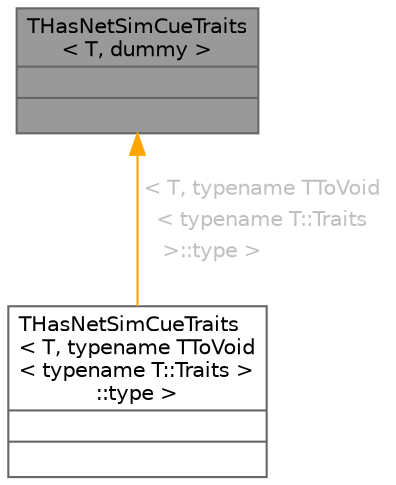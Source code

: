 digraph "THasNetSimCueTraits&lt; T, dummy &gt;"
{
 // INTERACTIVE_SVG=YES
 // LATEX_PDF_SIZE
  bgcolor="transparent";
  edge [fontname=Helvetica,fontsize=10,labelfontname=Helvetica,labelfontsize=10];
  node [fontname=Helvetica,fontsize=10,shape=box,height=0.2,width=0.4];
  Node1 [id="Node000001",shape=plain,label=<<TABLE CELLBORDER="0" BORDER="1"><TR><TD COLSPAN="2" CELLPADDING="1" CELLSPACING="0">THasNetSimCueTraits<BR ALIGN="LEFT"/>&lt; T, dummy &gt;</TD></TR>
<HR/>
<TR><TD COLSPAN="2" CELLPADDING="1" CELLSPACING="0">&nbsp;</TD></TR>
<HR/>
<TR><TD COLSPAN="2" CELLPADDING="1" CELLSPACING="0">&nbsp;</TD></TR>
</TABLE>>
,height=0.2,width=0.4,color="gray40", fillcolor="grey60", style="filled", fontcolor="black",tooltip=" "];
  Node1 -> Node2 [id="edge1_Node000001_Node000002",dir="back",color="orange",style="solid",tooltip=" ",label=<<TABLE CELLBORDER="0" BORDER="0"><TR><TD VALIGN="top" ALIGN="LEFT" CELLPADDING="1" CELLSPACING="0">&lt; T, typename TToVoid</TD></TR>
<TR><TD VALIGN="top" ALIGN="LEFT" CELLPADDING="1" CELLSPACING="0">&nbsp;&nbsp;&lt; typename T::Traits</TD></TR>
<TR><TD VALIGN="top" ALIGN="LEFT" CELLPADDING="1" CELLSPACING="0">&nbsp;&nbsp; &gt;::type &gt;</TD></TR>
</TABLE>> ,fontcolor="grey" ];
  Node2 [id="Node000002",shape=plain,label=<<TABLE CELLBORDER="0" BORDER="1"><TR><TD COLSPAN="2" CELLPADDING="1" CELLSPACING="0">THasNetSimCueTraits<BR ALIGN="LEFT"/>&lt; T, typename TToVoid<BR ALIGN="LEFT"/>&lt; typename T::Traits &gt;<BR ALIGN="LEFT"/>::type &gt;</TD></TR>
<HR/>
<TR><TD COLSPAN="2" CELLPADDING="1" CELLSPACING="0">&nbsp;</TD></TR>
<HR/>
<TR><TD COLSPAN="2" CELLPADDING="1" CELLSPACING="0">&nbsp;</TD></TR>
</TABLE>>
,height=0.2,width=0.4,color="gray40", fillcolor="white", style="filled",URL="$dc/dbe/structTHasNetSimCueTraits_3_01T_00_01typename_01TToVoid_3_01typename_01T_1_1Traits_01_4_1_1type_01_4.html",tooltip=" "];
}
